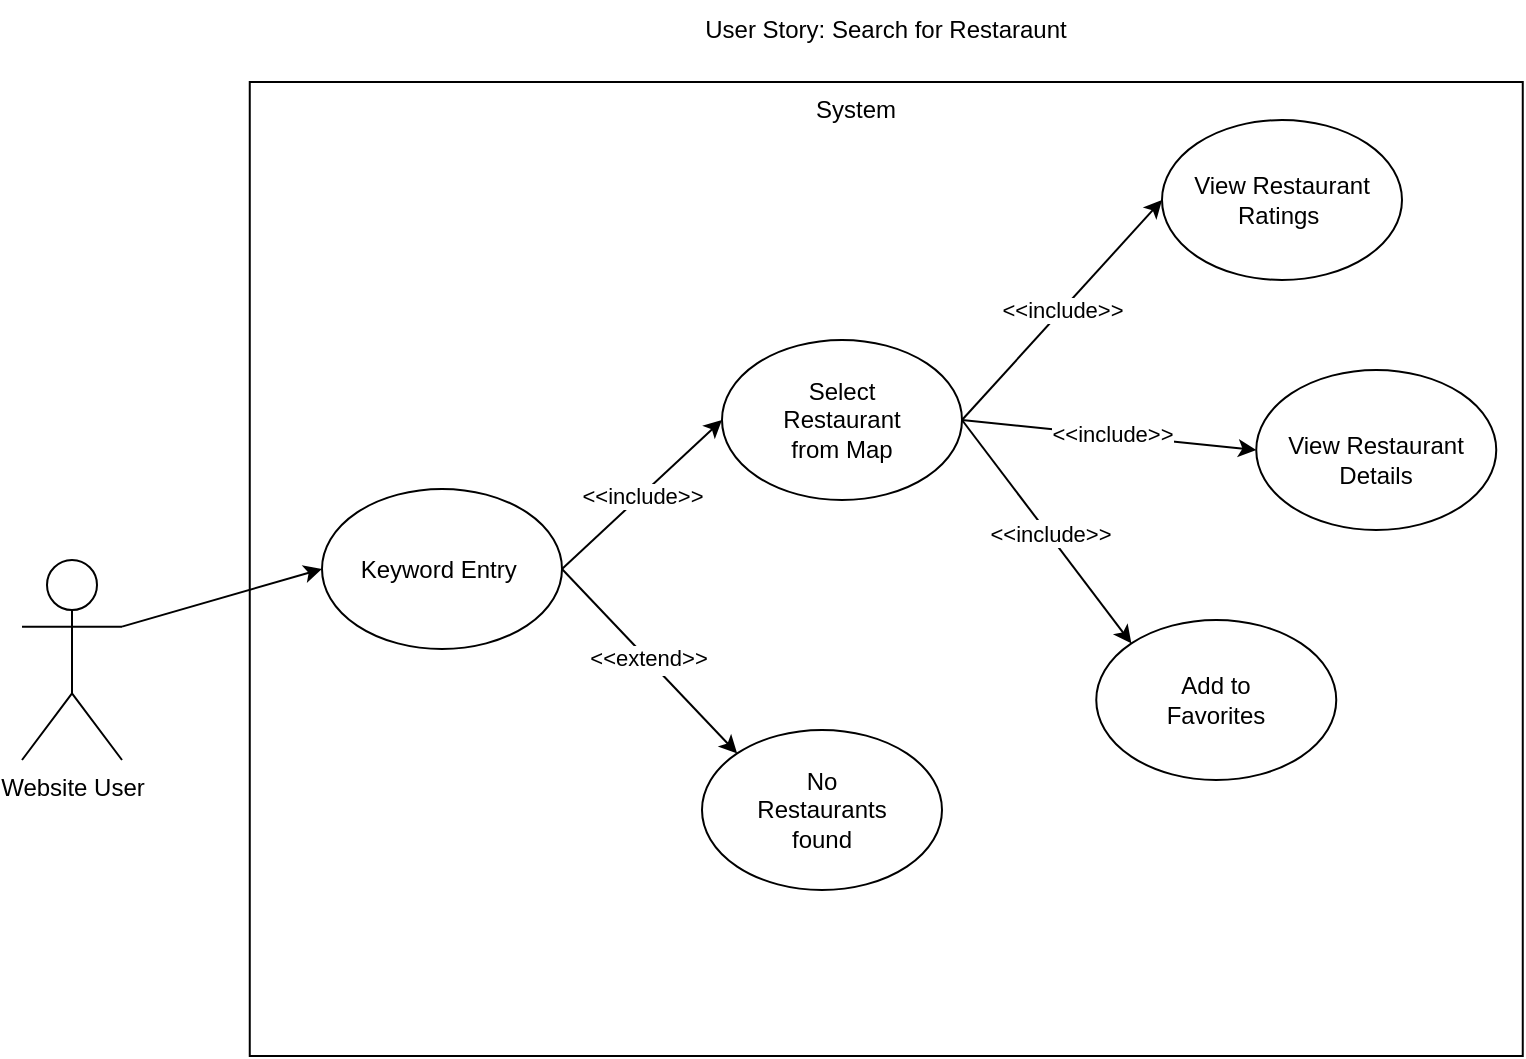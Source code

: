 <mxfile version="24.7.17">
  <diagram name="Page-1" id="jsvbSfIIRKG5QI_R9pL_">
    <mxGraphModel dx="1113" dy="615" grid="1" gridSize="10" guides="1" tooltips="1" connect="1" arrows="1" fold="1" page="1" pageScale="1" pageWidth="850" pageHeight="1100" math="0" shadow="0">
      <root>
        <mxCell id="0" />
        <mxCell id="1" parent="0" />
        <mxCell id="O7MPDgz5YsvBCz0cdHif-1" value="" style="rounded=0;whiteSpace=wrap;html=1;rotation=90;" vertex="1" parent="1">
          <mxGeometry x="258.63" y="-33.75" width="487" height="636.5" as="geometry" />
        </mxCell>
        <mxCell id="O7MPDgz5YsvBCz0cdHif-23" value="" style="ellipse;whiteSpace=wrap;html=1;" vertex="1" parent="1">
          <mxGeometry x="687.13" y="185" width="120" height="80" as="geometry" />
        </mxCell>
        <mxCell id="O7MPDgz5YsvBCz0cdHif-2" value="Website User" style="shape=umlActor;verticalLabelPosition=bottom;verticalAlign=top;html=1;outlineConnect=0;" vertex="1" parent="1">
          <mxGeometry x="70" y="280" width="50" height="100" as="geometry" />
        </mxCell>
        <mxCell id="O7MPDgz5YsvBCz0cdHif-4" value="" style="ellipse;whiteSpace=wrap;html=1;" vertex="1" parent="1">
          <mxGeometry x="420" y="170" width="120" height="80" as="geometry" />
        </mxCell>
        <mxCell id="O7MPDgz5YsvBCz0cdHif-5" value="" style="ellipse;whiteSpace=wrap;html=1;" vertex="1" parent="1">
          <mxGeometry x="640" y="60" width="120" height="80" as="geometry" />
        </mxCell>
        <mxCell id="O7MPDgz5YsvBCz0cdHif-6" value="" style="ellipse;whiteSpace=wrap;html=1;" vertex="1" parent="1">
          <mxGeometry x="410" y="365" width="120" height="80" as="geometry" />
        </mxCell>
        <mxCell id="O7MPDgz5YsvBCz0cdHif-7" value="" style="endArrow=classic;html=1;rounded=0;exitX=1;exitY=0.333;exitDx=0;exitDy=0;exitPerimeter=0;entryX=0;entryY=0.5;entryDx=0;entryDy=0;" edge="1" parent="1" source="O7MPDgz5YsvBCz0cdHif-2" target="O7MPDgz5YsvBCz0cdHif-28">
          <mxGeometry width="50" height="50" relative="1" as="geometry">
            <mxPoint x="243" y="375" as="sourcePoint" />
            <mxPoint x="243" y="145" as="targetPoint" />
          </mxGeometry>
        </mxCell>
        <mxCell id="O7MPDgz5YsvBCz0cdHif-8" value="System" style="text;html=1;align=center;verticalAlign=middle;whiteSpace=wrap;rounded=0;" vertex="1" parent="1">
          <mxGeometry x="456.75" y="40" width="60" height="30" as="geometry" />
        </mxCell>
        <mxCell id="O7MPDgz5YsvBCz0cdHif-9" value="User Story: Search for Restaraunt" style="text;html=1;align=center;verticalAlign=middle;whiteSpace=wrap;rounded=0;" vertex="1" parent="1">
          <mxGeometry x="397.13" width="210" height="30" as="geometry" />
        </mxCell>
        <mxCell id="O7MPDgz5YsvBCz0cdHif-12" value="" style="endArrow=classic;html=1;rounded=0;exitX=1;exitY=0.5;exitDx=0;exitDy=0;entryX=0;entryY=0;entryDx=0;entryDy=0;" edge="1" parent="1" source="O7MPDgz5YsvBCz0cdHif-28" target="O7MPDgz5YsvBCz0cdHif-6">
          <mxGeometry relative="1" as="geometry">
            <mxPoint x="260" y="320" as="sourcePoint" />
            <mxPoint x="420" y="390" as="targetPoint" />
          </mxGeometry>
        </mxCell>
        <mxCell id="O7MPDgz5YsvBCz0cdHif-13" value="Label" style="edgeLabel;resizable=0;html=1;;align=center;verticalAlign=middle;" connectable="0" vertex="1" parent="O7MPDgz5YsvBCz0cdHif-12">
          <mxGeometry relative="1" as="geometry" />
        </mxCell>
        <mxCell id="O7MPDgz5YsvBCz0cdHif-14" value="&amp;lt;&amp;lt;extend&amp;gt;&amp;gt;" style="edgeLabel;html=1;align=center;verticalAlign=middle;resizable=0;points=[];" vertex="1" connectable="0" parent="O7MPDgz5YsvBCz0cdHif-12">
          <mxGeometry x="-0.029" relative="1" as="geometry">
            <mxPoint as="offset" />
          </mxGeometry>
        </mxCell>
        <mxCell id="O7MPDgz5YsvBCz0cdHif-15" value="" style="endArrow=classic;html=1;rounded=0;exitX=1;exitY=0.5;exitDx=0;exitDy=0;entryX=0;entryY=0.5;entryDx=0;entryDy=0;" edge="1" parent="1" source="O7MPDgz5YsvBCz0cdHif-4" target="O7MPDgz5YsvBCz0cdHif-5">
          <mxGeometry relative="1" as="geometry">
            <mxPoint x="510" y="285" as="sourcePoint" />
            <mxPoint x="610" y="285" as="targetPoint" />
          </mxGeometry>
        </mxCell>
        <mxCell id="O7MPDgz5YsvBCz0cdHif-16" value="&amp;lt;&amp;lt;include&amp;gt;&amp;gt;" style="edgeLabel;resizable=0;html=1;;align=center;verticalAlign=middle;" connectable="0" vertex="1" parent="O7MPDgz5YsvBCz0cdHif-15">
          <mxGeometry relative="1" as="geometry" />
        </mxCell>
        <mxCell id="O7MPDgz5YsvBCz0cdHif-17" value="No Restaurants found" style="text;html=1;align=center;verticalAlign=middle;whiteSpace=wrap;rounded=0;" vertex="1" parent="1">
          <mxGeometry x="440" y="390" width="60" height="30" as="geometry" />
        </mxCell>
        <mxCell id="O7MPDgz5YsvBCz0cdHif-18" value="View Restaurant Ratings&amp;nbsp;" style="text;html=1;align=center;verticalAlign=middle;whiteSpace=wrap;rounded=0;" vertex="1" parent="1">
          <mxGeometry x="650" y="85" width="100" height="30" as="geometry" />
        </mxCell>
        <mxCell id="O7MPDgz5YsvBCz0cdHif-21" value="View Restaurant Details" style="text;html=1;align=center;verticalAlign=middle;whiteSpace=wrap;rounded=0;" vertex="1" parent="1">
          <mxGeometry x="697.13" y="214.5" width="100" height="30" as="geometry" />
        </mxCell>
        <mxCell id="O7MPDgz5YsvBCz0cdHif-25" value="" style="endArrow=classic;html=1;rounded=0;entryX=0;entryY=0.5;entryDx=0;entryDy=0;" edge="1" parent="1" target="O7MPDgz5YsvBCz0cdHif-23">
          <mxGeometry relative="1" as="geometry">
            <mxPoint x="540" y="210" as="sourcePoint" />
            <mxPoint x="670" y="255" as="targetPoint" />
          </mxGeometry>
        </mxCell>
        <mxCell id="O7MPDgz5YsvBCz0cdHif-26" value="Label" style="edgeLabel;resizable=0;html=1;;align=center;verticalAlign=middle;" connectable="0" vertex="1" parent="O7MPDgz5YsvBCz0cdHif-25">
          <mxGeometry relative="1" as="geometry" />
        </mxCell>
        <mxCell id="O7MPDgz5YsvBCz0cdHif-27" value="&amp;lt;&amp;lt;include&amp;gt;&amp;gt;" style="edgeLabel;html=1;align=center;verticalAlign=middle;resizable=0;points=[];" vertex="1" connectable="0" parent="O7MPDgz5YsvBCz0cdHif-25">
          <mxGeometry x="0.023" y="1" relative="1" as="geometry">
            <mxPoint as="offset" />
          </mxGeometry>
        </mxCell>
        <mxCell id="O7MPDgz5YsvBCz0cdHif-28" value="" style="ellipse;whiteSpace=wrap;html=1;" vertex="1" parent="1">
          <mxGeometry x="220" y="244.5" width="120" height="80" as="geometry" />
        </mxCell>
        <mxCell id="O7MPDgz5YsvBCz0cdHif-11" value="Keyword Entry&amp;nbsp;" style="text;html=1;align=center;verticalAlign=middle;whiteSpace=wrap;rounded=0;" vertex="1" parent="1">
          <mxGeometry x="230" y="269.5" width="100" height="30" as="geometry" />
        </mxCell>
        <mxCell id="O7MPDgz5YsvBCz0cdHif-29" value="" style="endArrow=classic;html=1;rounded=0;exitX=1;exitY=0.5;exitDx=0;exitDy=0;entryX=0;entryY=0.5;entryDx=0;entryDy=0;" edge="1" parent="1" source="O7MPDgz5YsvBCz0cdHif-28" target="O7MPDgz5YsvBCz0cdHif-4">
          <mxGeometry relative="1" as="geometry">
            <mxPoint x="360" y="260" as="sourcePoint" />
            <mxPoint x="460" y="260" as="targetPoint" />
          </mxGeometry>
        </mxCell>
        <mxCell id="O7MPDgz5YsvBCz0cdHif-30" value="&amp;lt;&amp;lt;include&amp;gt;&amp;gt;" style="edgeLabel;resizable=0;html=1;;align=center;verticalAlign=middle;" connectable="0" vertex="1" parent="O7MPDgz5YsvBCz0cdHif-29">
          <mxGeometry relative="1" as="geometry" />
        </mxCell>
        <mxCell id="O7MPDgz5YsvBCz0cdHif-31" value="Select Restaurant from Map" style="text;html=1;align=center;verticalAlign=middle;whiteSpace=wrap;rounded=0;" vertex="1" parent="1">
          <mxGeometry x="450" y="195" width="60" height="30" as="geometry" />
        </mxCell>
        <mxCell id="O7MPDgz5YsvBCz0cdHif-32" value="" style="ellipse;whiteSpace=wrap;html=1;" vertex="1" parent="1">
          <mxGeometry x="607.13" y="310" width="120" height="80" as="geometry" />
        </mxCell>
        <mxCell id="O7MPDgz5YsvBCz0cdHif-33" value="Add to Favorites" style="text;html=1;align=center;verticalAlign=middle;whiteSpace=wrap;rounded=0;" vertex="1" parent="1">
          <mxGeometry x="637.13" y="335" width="60" height="30" as="geometry" />
        </mxCell>
        <mxCell id="O7MPDgz5YsvBCz0cdHif-34" value="" style="endArrow=classic;html=1;rounded=0;entryX=0;entryY=0;entryDx=0;entryDy=0;" edge="1" parent="1" target="O7MPDgz5YsvBCz0cdHif-32">
          <mxGeometry relative="1" as="geometry">
            <mxPoint x="540" y="210" as="sourcePoint" />
            <mxPoint x="697" y="235" as="targetPoint" />
          </mxGeometry>
        </mxCell>
        <mxCell id="O7MPDgz5YsvBCz0cdHif-35" value="Label" style="edgeLabel;resizable=0;html=1;;align=center;verticalAlign=middle;" connectable="0" vertex="1" parent="O7MPDgz5YsvBCz0cdHif-34">
          <mxGeometry relative="1" as="geometry" />
        </mxCell>
        <mxCell id="O7MPDgz5YsvBCz0cdHif-36" value="&amp;lt;&amp;lt;include&amp;gt;&amp;gt;" style="edgeLabel;html=1;align=center;verticalAlign=middle;resizable=0;points=[];" vertex="1" connectable="0" parent="O7MPDgz5YsvBCz0cdHif-34">
          <mxGeometry x="0.023" y="1" relative="1" as="geometry">
            <mxPoint as="offset" />
          </mxGeometry>
        </mxCell>
      </root>
    </mxGraphModel>
  </diagram>
</mxfile>
